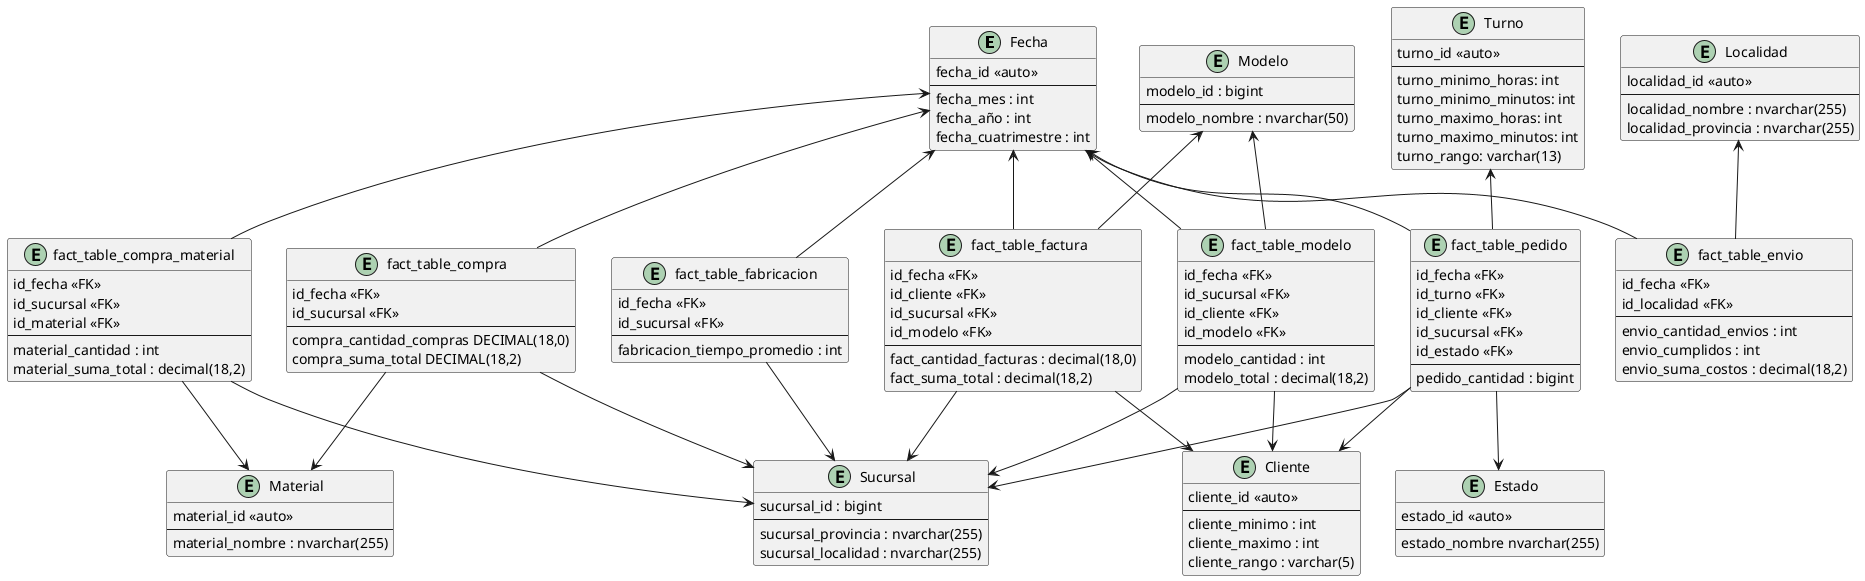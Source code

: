 @startuml BI
hide methods

entity Fecha {
    fecha_id <<auto>>
    --
    fecha_mes : int
    fecha_año : int
    fecha_cuatrimestre : int
}

entity Cliente {
    cliente_id <<auto>>
    --
    cliente_minimo : int
    cliente_maximo : int
    cliente_rango : varchar(5)
}

entity Sucursal {
    sucursal_id : bigint
    --
    sucursal_provincia : nvarchar(255)
    sucursal_localidad : nvarchar(255)
}

entity Modelo {
    modelo_id : bigint
    --
    modelo_nombre : nvarchar(50)
}

entity Material {
    material_id <<auto>>
    --
    material_nombre : nvarchar(255)
}

entity Turno {
    turno_id <<auto>>
    --
    turno_minimo_horas: int
    turno_minimo_minutos: int
    turno_maximo_horas: int
    turno_maximo_minutos: int
    turno_rango: varchar(13)
}

entity Localidad {
    localidad_id <<auto>>
    --
    localidad_nombre : nvarchar(255)
    localidad_provincia : nvarchar(255)
}

entity Estado {
    estado_id <<auto>>
    --
    estado_nombre nvarchar(255)
}

together {

    entity fact_table_factura {
        id_fecha <<FK>>
        id_cliente <<FK>>
        id_sucursal <<FK>>
        id_modelo <<FK>>
        --
        fact_cantidad_facturas : decimal(18,0)
        fact_suma_total : decimal(18,2)
    }

    entity fact_table_modelo {
        id_fecha <<FK>>
        id_sucursal <<FK>>
        id_cliente <<FK>>
        id_modelo <<FK>>
        --
        modelo_cantidad : int
        modelo_total : decimal(18,2)
    }

    entity fact_table_envio {
        id_fecha <<FK>>
        id_localidad <<FK>>
        --
        envio_cantidad_envios : int
        envio_cumplidos : int
        envio_suma_costos : decimal(18,2)
    }

    entity fact_table_compra {
        id_fecha <<FK>>
        id_sucursal <<FK>>
        --
        compra_cantidad_compras DECIMAL(18,0)
        compra_suma_total DECIMAL(18,2)
    }

    entity fact_table_compra_material {
        id_fecha <<FK>>
        id_sucursal <<FK>>
        id_material <<FK>>
        --
        material_cantidad : int
        material_suma_total : decimal(18,2)
    }

    entity fact_table_pedido {
        id_fecha <<FK>>
        id_turno <<FK>>
        id_cliente <<FK>>
        id_sucursal <<FK>>
        id_estado <<FK>>
        --
        pedido_cantidad : bigint
    }

    entity fact_table_fabricacion {
        id_fecha <<FK>>
        id_sucursal <<FK>>
        --
        fabricacion_tiempo_promedio : int
    }

}


Fecha <-- fact_table_factura
fact_table_factura --> Cliente
fact_table_factura --> Sucursal
Modelo <-- fact_table_factura

fact_table_modelo --> Fecha
fact_table_modelo --> Sucursal
fact_table_modelo --> Cliente
fact_table_modelo --> Modelo

Fecha <-- fact_table_envio
Localidad <-- fact_table_envio

Fecha <-- fact_table_compra
fact_table_compra --> Sucursal
fact_table_compra --> Material

fact_table_compra_material --> Fecha
fact_table_compra_material --> Sucursal
fact_table_compra_material --> Material

Fecha <-- fact_table_pedido
Turno <-- fact_table_pedido
fact_table_pedido --> Cliente
fact_table_pedido --> Sucursal
fact_table_pedido --> Estado

Fecha <-- fact_table_fabricacion
fact_table_fabricacion --> Sucursal

@enduml